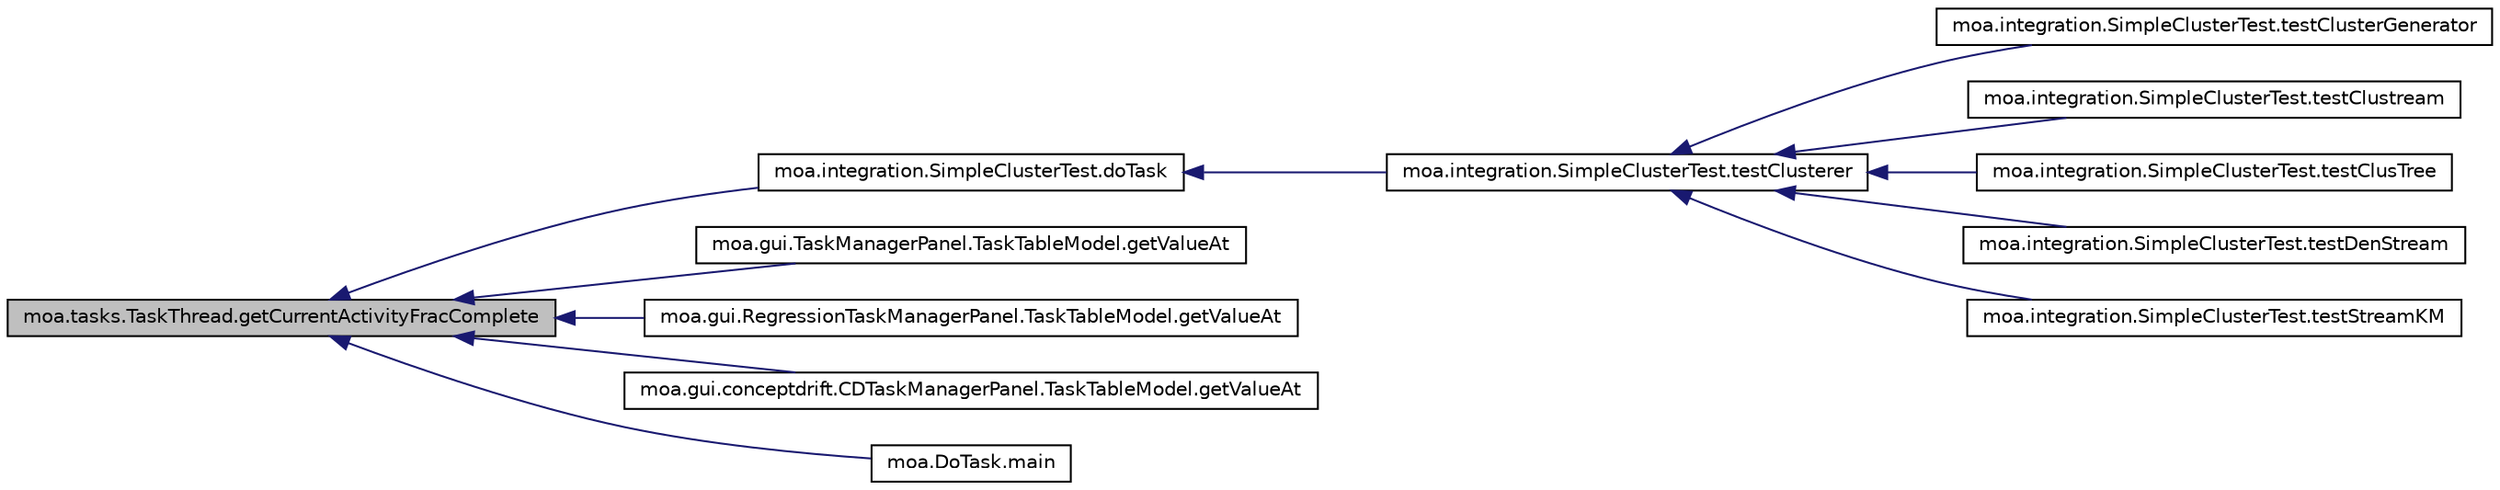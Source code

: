 digraph G
{
  edge [fontname="Helvetica",fontsize="10",labelfontname="Helvetica",labelfontsize="10"];
  node [fontname="Helvetica",fontsize="10",shape=record];
  rankdir=LR;
  Node1 [label="moa.tasks.TaskThread.getCurrentActivityFracComplete",height=0.2,width=0.4,color="black", fillcolor="grey75", style="filled" fontcolor="black"];
  Node1 -> Node2 [dir=back,color="midnightblue",fontsize="10",style="solid",fontname="Helvetica"];
  Node2 [label="moa.integration.SimpleClusterTest.doTask",height=0.2,width=0.4,color="black", fillcolor="white", style="filled",URL="$classmoa_1_1integration_1_1SimpleClusterTest.html#addbcc3745770d73ed3067e0ab6d6f2bb"];
  Node2 -> Node3 [dir=back,color="midnightblue",fontsize="10",style="solid",fontname="Helvetica"];
  Node3 [label="moa.integration.SimpleClusterTest.testClusterer",height=0.2,width=0.4,color="black", fillcolor="white", style="filled",URL="$classmoa_1_1integration_1_1SimpleClusterTest.html#a4cfd1949cf3092f2daaa04fbe59209fd"];
  Node3 -> Node4 [dir=back,color="midnightblue",fontsize="10",style="solid",fontname="Helvetica"];
  Node4 [label="moa.integration.SimpleClusterTest.testClusterGenerator",height=0.2,width=0.4,color="black", fillcolor="white", style="filled",URL="$classmoa_1_1integration_1_1SimpleClusterTest.html#a74b76bc069fdc00db361c8e9ed66cbc6"];
  Node3 -> Node5 [dir=back,color="midnightblue",fontsize="10",style="solid",fontname="Helvetica"];
  Node5 [label="moa.integration.SimpleClusterTest.testClustream",height=0.2,width=0.4,color="black", fillcolor="white", style="filled",URL="$classmoa_1_1integration_1_1SimpleClusterTest.html#a9362ac4d3ed6fcbf102b98170e3a6e9f"];
  Node3 -> Node6 [dir=back,color="midnightblue",fontsize="10",style="solid",fontname="Helvetica"];
  Node6 [label="moa.integration.SimpleClusterTest.testClusTree",height=0.2,width=0.4,color="black", fillcolor="white", style="filled",URL="$classmoa_1_1integration_1_1SimpleClusterTest.html#ae77c526e412a1d4b60b4cefe85514106"];
  Node3 -> Node7 [dir=back,color="midnightblue",fontsize="10",style="solid",fontname="Helvetica"];
  Node7 [label="moa.integration.SimpleClusterTest.testDenStream",height=0.2,width=0.4,color="black", fillcolor="white", style="filled",URL="$classmoa_1_1integration_1_1SimpleClusterTest.html#ae13d8a05e74413ab2f8c3d4c98745390"];
  Node3 -> Node8 [dir=back,color="midnightblue",fontsize="10",style="solid",fontname="Helvetica"];
  Node8 [label="moa.integration.SimpleClusterTest.testStreamKM",height=0.2,width=0.4,color="black", fillcolor="white", style="filled",URL="$classmoa_1_1integration_1_1SimpleClusterTest.html#a4b9beb6c7fac88886e12beb00d6fe264"];
  Node1 -> Node9 [dir=back,color="midnightblue",fontsize="10",style="solid",fontname="Helvetica"];
  Node9 [label="moa.gui.TaskManagerPanel.TaskTableModel.getValueAt",height=0.2,width=0.4,color="black", fillcolor="white", style="filled",URL="$classmoa_1_1gui_1_1TaskManagerPanel_1_1TaskTableModel.html#a3d94ce6233849a42df5e1bd2d83b3713"];
  Node1 -> Node10 [dir=back,color="midnightblue",fontsize="10",style="solid",fontname="Helvetica"];
  Node10 [label="moa.gui.RegressionTaskManagerPanel.TaskTableModel.getValueAt",height=0.2,width=0.4,color="black", fillcolor="white", style="filled",URL="$classmoa_1_1gui_1_1RegressionTaskManagerPanel_1_1TaskTableModel.html#a888a3440503be5dba6014fd996c07956"];
  Node1 -> Node11 [dir=back,color="midnightblue",fontsize="10",style="solid",fontname="Helvetica"];
  Node11 [label="moa.gui.conceptdrift.CDTaskManagerPanel.TaskTableModel.getValueAt",height=0.2,width=0.4,color="black", fillcolor="white", style="filled",URL="$classmoa_1_1gui_1_1conceptdrift_1_1CDTaskManagerPanel_1_1TaskTableModel.html#a37958c835901d95af5bb07b4dc4e05c9"];
  Node1 -> Node12 [dir=back,color="midnightblue",fontsize="10",style="solid",fontname="Helvetica"];
  Node12 [label="moa.DoTask.main",height=0.2,width=0.4,color="black", fillcolor="white", style="filled",URL="$classmoa_1_1DoTask.html#acfe040873d7588684dc94554e14ecd7d",tooltip="Main method for running tasks from the command line."];
}
